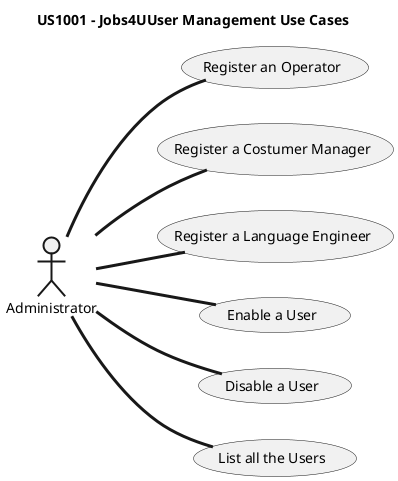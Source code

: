 @startuml

left to right direction
title US1001 - Jobs4UUser Management Use Cases
skinparam titleBorderRoundCorner 20
skinparam titleBorderThickness 2
skinparam arrowThickness 3

'**********Manager Use cases*************
:Administrator: as ADM

Usecase MU01 as "Register an Operator"
Usecase MU02 as "Register a Costumer Manager"
Usecase MU03 as "Register a Language Engineer"
Usecase MU04 as "Enable a User"
Usecase MU05 as "Disable a User"
Usecase MU06 as "List all the Users"

ADM -d- MU01
ADM -d- MU02
ADM -d- MU03
ADM -d- MU04
ADM -d- MU05
ADM -d- MU06

@enduml